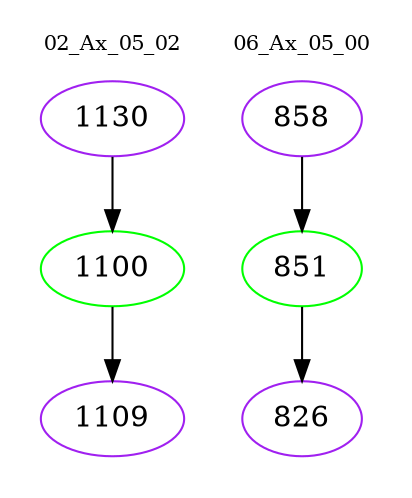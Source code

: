digraph{
subgraph cluster_0 {
color = white
label = "02_Ax_05_02";
fontsize=10;
T0_1130 [label="1130", color="purple"]
T0_1130 -> T0_1100 [color="black"]
T0_1100 [label="1100", color="green"]
T0_1100 -> T0_1109 [color="black"]
T0_1109 [label="1109", color="purple"]
}
subgraph cluster_1 {
color = white
label = "06_Ax_05_00";
fontsize=10;
T1_858 [label="858", color="purple"]
T1_858 -> T1_851 [color="black"]
T1_851 [label="851", color="green"]
T1_851 -> T1_826 [color="black"]
T1_826 [label="826", color="purple"]
}
}
